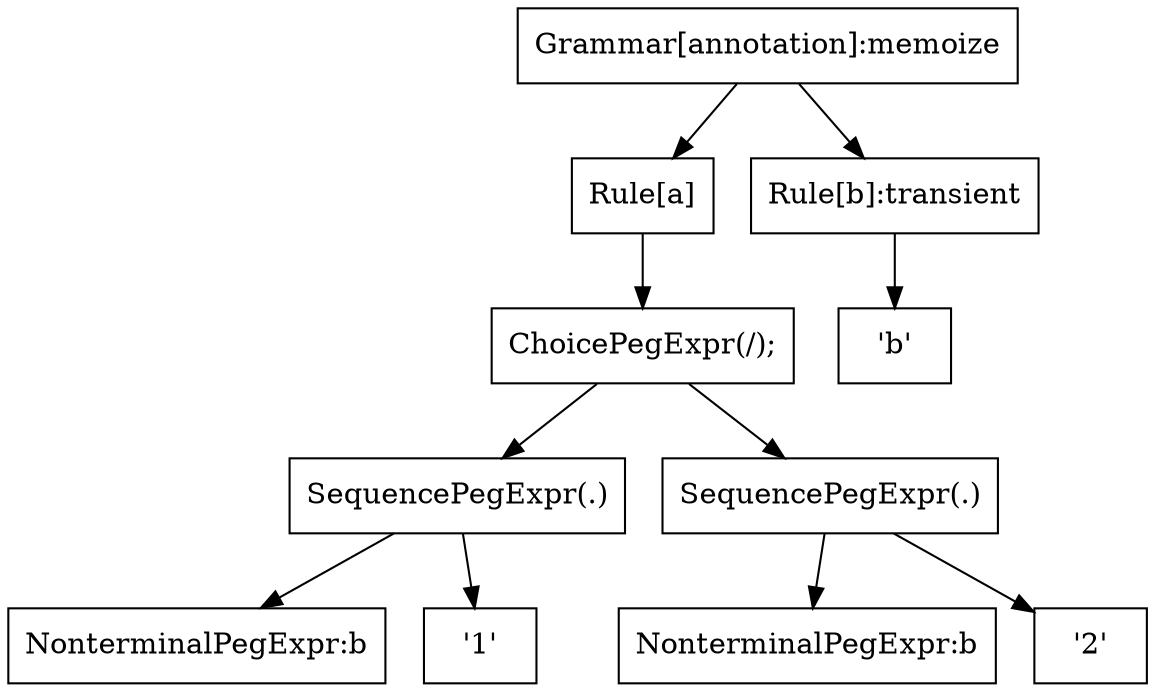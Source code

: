 Digraph annotation {
  node [shape="box"];
  grammar [label = "Grammar[annotation]:memoize"];

  aRule [label = "Rule[a]"];
  grammar -> aRule;
  choicePeg0 [label = "ChoicePegExpr(/);"];
  aRule -> choicePeg0;
  SequencePeg1 [label = "SequencePegExpr(.)"];
  choicePeg0 -> SequencePeg1;
  NonterminalPeg2 [label = "NonterminalPegExpr:b"];
  SequencePeg1 -> NonterminalPeg2;
  LiteralPeg3 [label = "'1'"];
  SequencePeg1 -> LiteralPeg3;
  SequencePeg4 [label = "SequencePegExpr(.)"];
  choicePeg0 -> SequencePeg4;
  NonterminalPeg5 [label = "NonterminalPegExpr:b"];
  SequencePeg4 -> NonterminalPeg5;
  LiteralPeg6 [label = "'2'"];
  SequencePeg4 -> LiteralPeg6;
  bRule [label = "Rule[b]:transient"];
  grammar -> bRule;
  LiteralPeg7 [label = "'b'"];
  bRule -> LiteralPeg7;
}